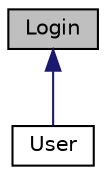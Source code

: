 digraph "Login"
{
 // LATEX_PDF_SIZE
  edge [fontname="Helvetica",fontsize="10",labelfontname="Helvetica",labelfontsize="10"];
  node [fontname="Helvetica",fontsize="10",shape=record];
  Node1 [label="Login",height=0.2,width=0.4,color="black", fillcolor="grey75", style="filled", fontcolor="black",tooltip="Clase que guarda la contraseña del servidor y verifica si esta correcta."];
  Node1 -> Node2 [dir="back",color="midnightblue",fontsize="10",style="solid",fontname="Helvetica"];
  Node2 [label="User",height=0.2,width=0.4,color="black", fillcolor="white", style="filled",URL="$class_user.html",tooltip="Clase que crea un usuario en el servidor."];
}

